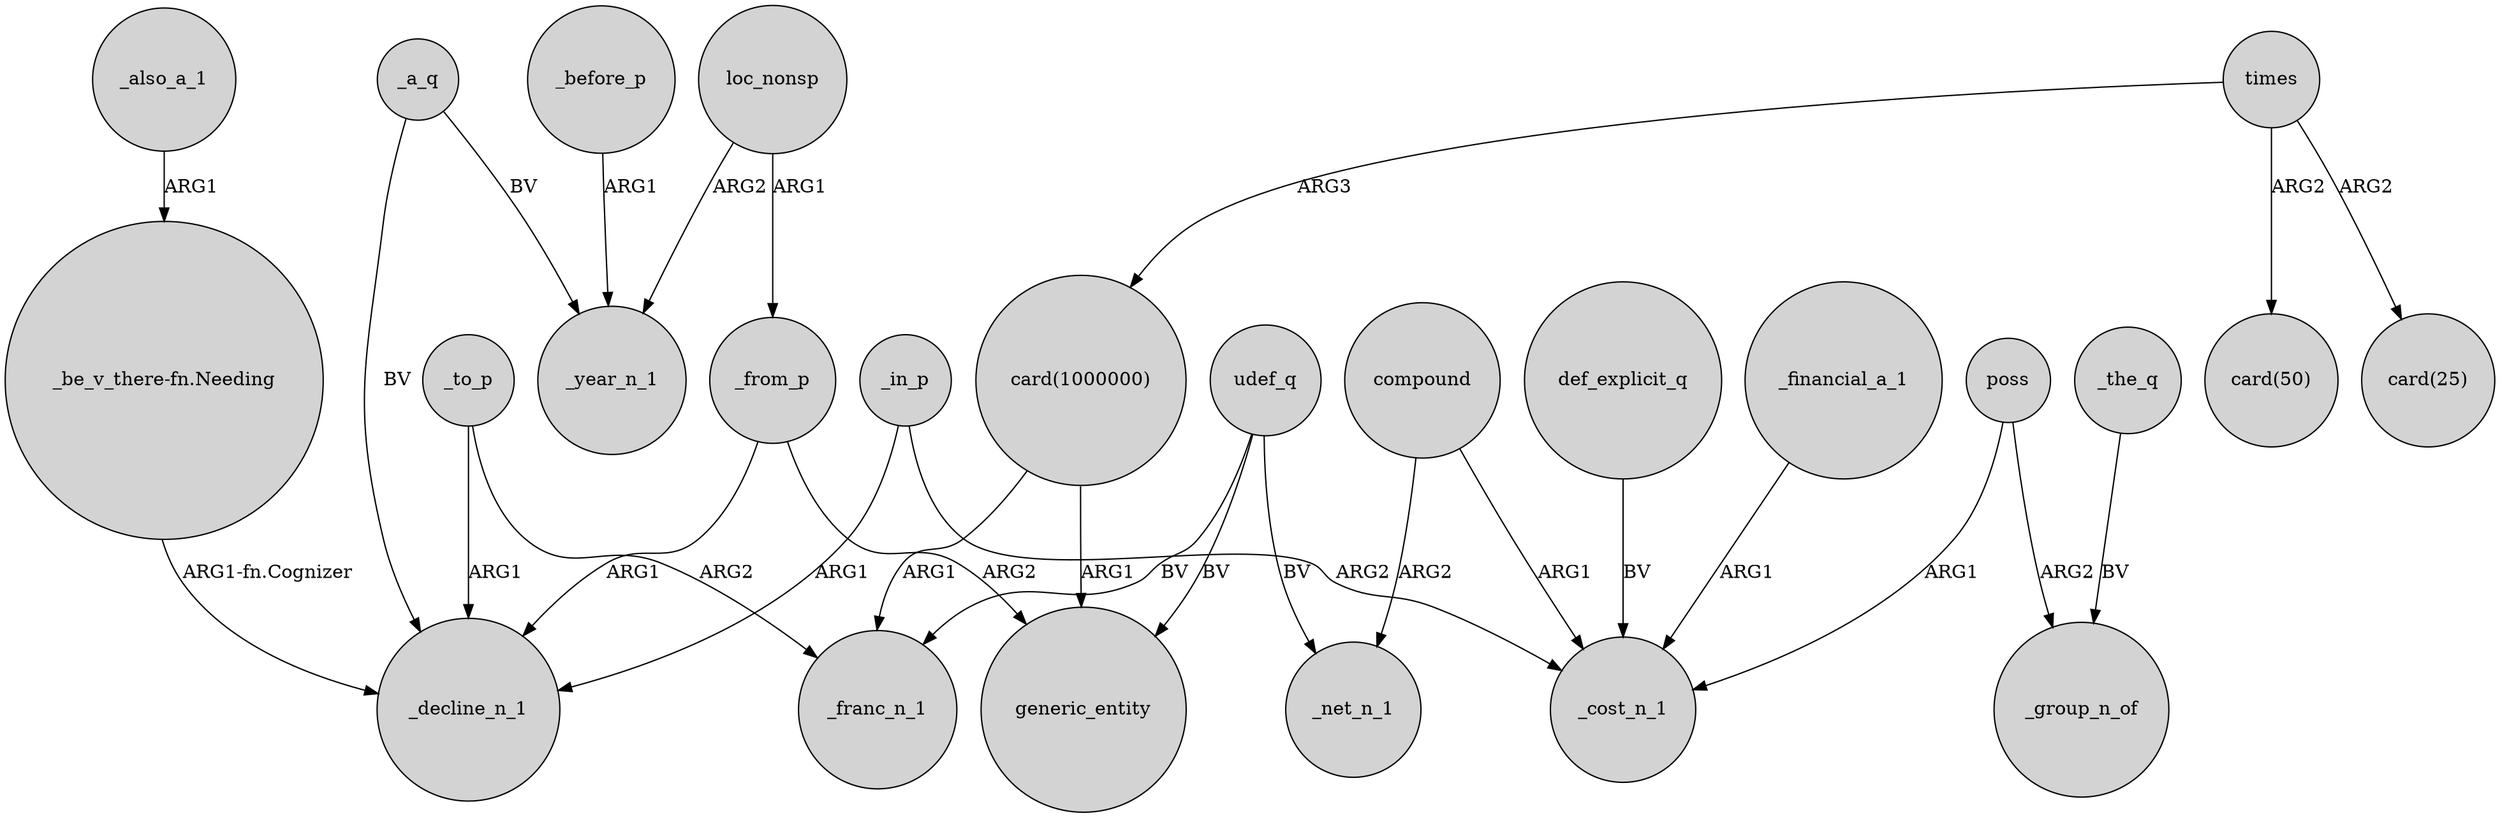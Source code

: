 digraph {
	node [shape=circle style=filled]
	loc_nonsp -> _from_p [label=ARG1]
	_to_p -> _franc_n_1 [label=ARG2]
	compound -> _net_n_1 [label=ARG2]
	times -> "card(50)" [label=ARG2]
	_to_p -> _decline_n_1 [label=ARG1]
	_in_p -> _cost_n_1 [label=ARG2]
	"card(1000000)" -> _franc_n_1 [label=ARG1]
	times -> "card(25)" [label=ARG2]
	_from_p -> generic_entity [label=ARG2]
	_from_p -> _decline_n_1 [label=ARG1]
	times -> "card(1000000)" [label=ARG3]
	"_be_v_there-fn.Needing" -> _decline_n_1 [label="ARG1-fn.Cognizer"]
	poss -> _cost_n_1 [label=ARG1]
	_financial_a_1 -> _cost_n_1 [label=ARG1]
	poss -> _group_n_of [label=ARG2]
	_a_q -> _year_n_1 [label=BV]
	_a_q -> _decline_n_1 [label=BV]
	udef_q -> generic_entity [label=BV]
	loc_nonsp -> _year_n_1 [label=ARG2]
	_in_p -> _decline_n_1 [label=ARG1]
	def_explicit_q -> _cost_n_1 [label=BV]
	"card(1000000)" -> generic_entity [label=ARG1]
	_also_a_1 -> "_be_v_there-fn.Needing" [label=ARG1]
	udef_q -> _franc_n_1 [label=BV]
	udef_q -> _net_n_1 [label=BV]
	_the_q -> _group_n_of [label=BV]
	_before_p -> _year_n_1 [label=ARG1]
	compound -> _cost_n_1 [label=ARG1]
}
